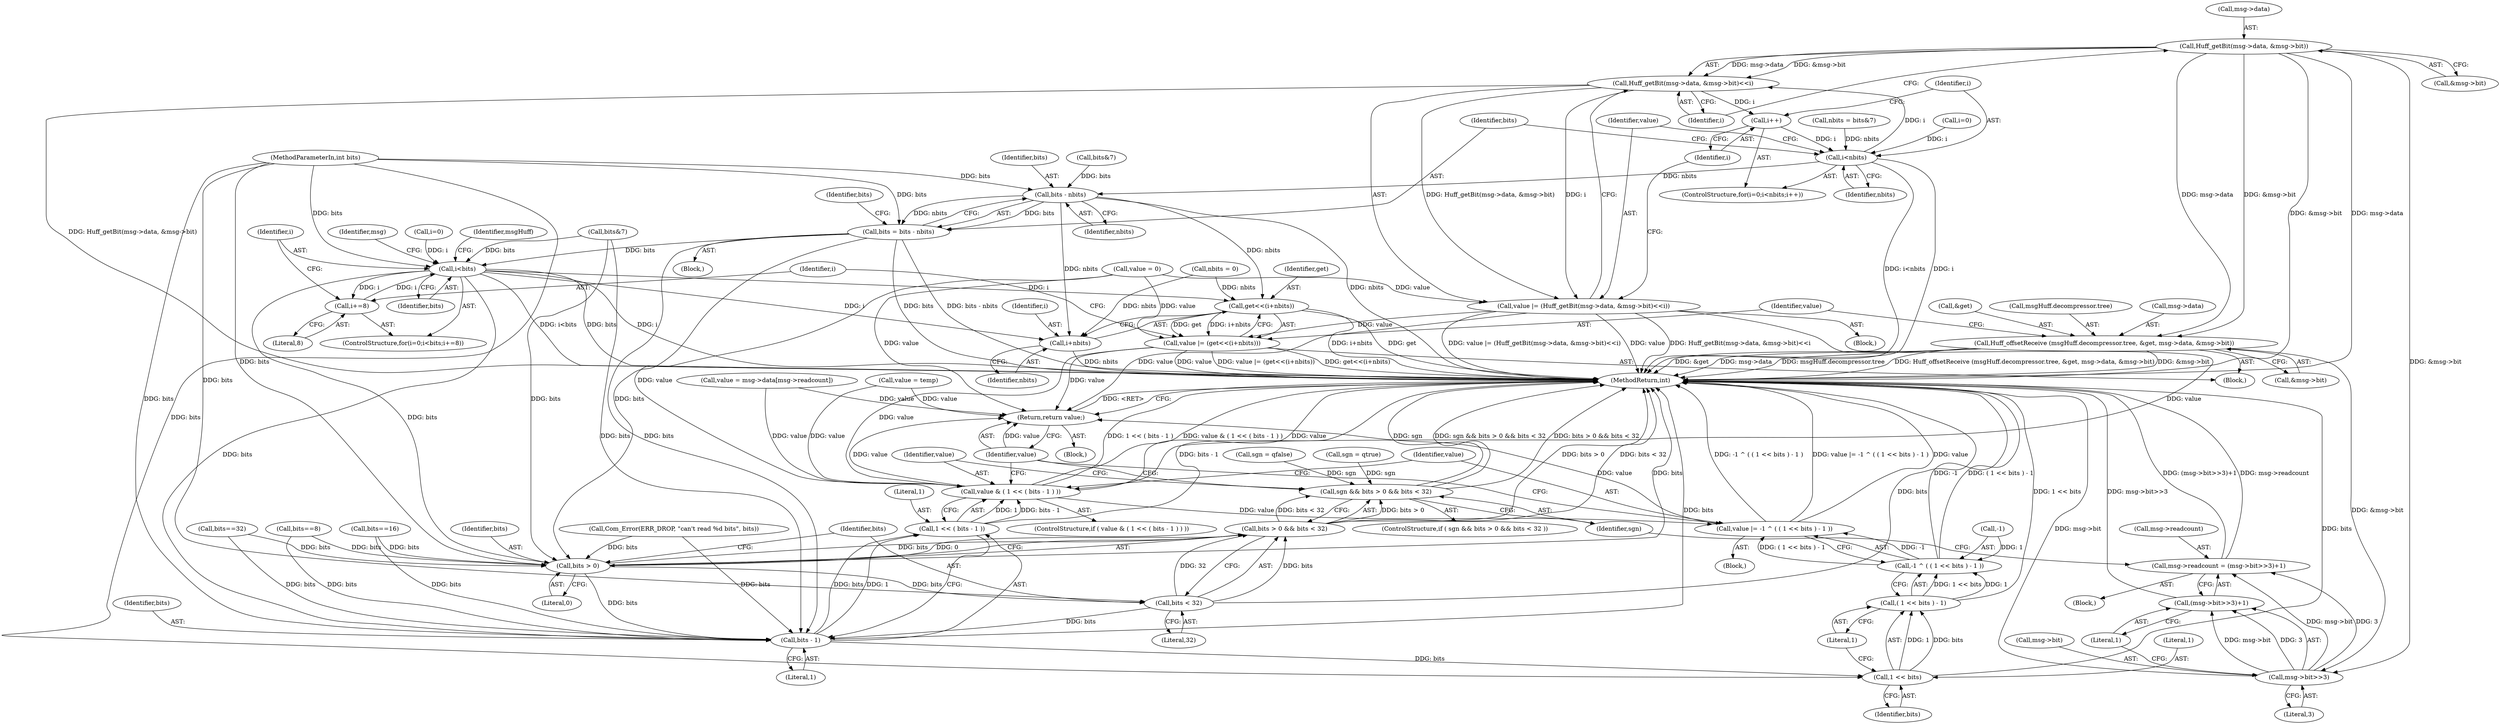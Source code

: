 digraph "1_ioq3_d2b1d124d4055c2fcbe5126863487c52fd58cca1_4@pointer" {
"1000249" [label="(Call,Huff_getBit(msg->data, &msg->bit))"];
"1000248" [label="(Call,Huff_getBit(msg->data, &msg->bit)<<i)"];
"1000243" [label="(Call,i++)"];
"1000240" [label="(Call,i<nbits)"];
"1000260" [label="(Call,bits - nbits)"];
"1000258" [label="(Call,bits = bits - nbits)"];
"1000270" [label="(Call,i<bits)"];
"1000273" [label="(Call,i+=8)"];
"1000294" [label="(Call,get<<(i+nbits))"];
"1000292" [label="(Call,value |= (get<<(i+nbits)))"];
"1000322" [label="(Call,value & ( 1 << ( bits - 1 ) ))"];
"1000330" [label="(Call,value |= -1 ^ ( ( 1 << bits ) - 1 ))"];
"1000340" [label="(Return,return value;)"];
"1000296" [label="(Call,i+nbits)"];
"1000314" [label="(Call,bits > 0)"];
"1000313" [label="(Call,bits > 0 && bits < 32)"];
"1000311" [label="(Call,sgn && bits > 0 && bits < 32)"];
"1000317" [label="(Call,bits < 32)"];
"1000326" [label="(Call,bits - 1)"];
"1000324" [label="(Call,1 << ( bits - 1 ))"];
"1000336" [label="(Call,1 << bits)"];
"1000335" [label="(Call,( 1 << bits ) - 1)"];
"1000332" [label="(Call,-1 ^ ( ( 1 << bits ) - 1 ))"];
"1000246" [label="(Call,value |= (Huff_getBit(msg->data, &msg->bit)<<i))"];
"1000277" [label="(Call,Huff_offsetReceive (msgHuff.decompressor.tree, &get, msg->data, &msg->bit))"];
"1000304" [label="(Call,msg->bit>>3)"];
"1000299" [label="(Call,msg->readcount = (msg->bit>>3)+1)"];
"1000303" [label="(Call,(msg->bit>>3)+1)"];
"1000241" [label="(Identifier,i)"];
"1000243" [label="(Call,i++)"];
"1000231" [label="(Call,nbits = bits&7)"];
"1000321" [label="(ControlStructure,if ( value & ( 1 << ( bits - 1 ) ) ))"];
"1000332" [label="(Call,-1 ^ ( ( 1 << bits ) - 1 ))"];
"1000222" [label="(Block,)"];
"1000314" [label="(Call,bits > 0)"];
"1000322" [label="(Call,value & ( 1 << ( bits - 1 ) ))"];
"1000266" [label="(ControlStructure,for(i=0;i<bits;i+=8))"];
"1000249" [label="(Call,Huff_getBit(msg->data, &msg->bit))"];
"1000262" [label="(Identifier,nbits)"];
"1000283" [label="(Call,&get)"];
"1000331" [label="(Identifier,value)"];
"1000278" [label="(Call,msgHuff.decompressor.tree)"];
"1000246" [label="(Call,value |= (Huff_getBit(msg->data, &msg->bit)<<i))"];
"1000305" [label="(Call,msg->bit)"];
"1000259" [label="(Identifier,bits)"];
"1000337" [label="(Literal,1)"];
"1000309" [label="(Literal,1)"];
"1000317" [label="(Call,bits < 32)"];
"1000333" [label="(Call,-1)"];
"1000319" [label="(Literal,32)"];
"1000257" [label="(Identifier,i)"];
"1000271" [label="(Identifier,i)"];
"1000316" [label="(Literal,0)"];
"1000311" [label="(Call,sgn && bits > 0 && bits < 32)"];
"1000292" [label="(Call,value |= (get<<(i+nbits)))"];
"1000275" [label="(Literal,8)"];
"1000328" [label="(Literal,1)"];
"1000242" [label="(Identifier,nbits)"];
"1000323" [label="(Identifier,value)"];
"1000176" [label="(Call,value = temp)"];
"1000230" [label="(Block,)"];
"1000280" [label="(Identifier,msgHuff)"];
"1000310" [label="(ControlStructure,if ( sgn && bits > 0 && bits < 32 ))"];
"1000245" [label="(Block,)"];
"1000227" [label="(Call,bits&7)"];
"1000329" [label="(Block,)"];
"1000303" [label="(Call,(msg->bit>>3)+1)"];
"1000325" [label="(Literal,1)"];
"1000313" [label="(Call,bits > 0 && bits < 32)"];
"1000335" [label="(Call,( 1 << bits ) - 1)"];
"1000244" [label="(Identifier,i)"];
"1000264" [label="(Identifier,bits)"];
"1000261" [label="(Identifier,bits)"];
"1000304" [label="(Call,msg->bit>>3)"];
"1000308" [label="(Literal,3)"];
"1000102" [label="(MethodParameterIn,int bits)"];
"1000285" [label="(Call,msg->data)"];
"1000247" [label="(Identifier,value)"];
"1000277" [label="(Call,Huff_offsetReceive (msgHuff.decompressor.tree, &get, msg->data, &msg->bit))"];
"1000250" [label="(Call,msg->data)"];
"1000191" [label="(Call,bits==32)"];
"1000301" [label="(Identifier,msg)"];
"1000260" [label="(Call,bits - nbits)"];
"1000273" [label="(Call,i+=8)"];
"1000288" [label="(Call,&msg->bit)"];
"1000139" [label="(Call,value = msg->data[msg->readcount])"];
"1000318" [label="(Identifier,bits)"];
"1000126" [label="(Call,sgn = qfalse)"];
"1000324" [label="(Call,1 << ( bits - 1 ))"];
"1000270" [label="(Call,i<bits)"];
"1000233" [label="(Call,bits&7)"];
"1000103" [label="(Block,)"];
"1000109" [label="(Call,value = 0)"];
"1000315" [label="(Identifier,bits)"];
"1000330" [label="(Call,value |= -1 ^ ( ( 1 << bits ) - 1 ))"];
"1000326" [label="(Call,bits - 1)"];
"1000267" [label="(Call,i=0)"];
"1000339" [label="(Literal,1)"];
"1000121" [label="(Call,sgn = qtrue)"];
"1000217" [label="(Call,Com_Error(ERR_DROP, \"can't read %d bits\", bits))"];
"1000295" [label="(Identifier,get)"];
"1000341" [label="(Identifier,value)"];
"1000135" [label="(Call,bits==8)"];
"1000297" [label="(Identifier,i)"];
"1000298" [label="(Identifier,nbits)"];
"1000272" [label="(Identifier,bits)"];
"1000258" [label="(Call,bits = bits - nbits)"];
"1000300" [label="(Call,msg->readcount)"];
"1000276" [label="(Block,)"];
"1000299" [label="(Call,msg->readcount = (msg->bit>>3)+1)"];
"1000223" [label="(Call,nbits = 0)"];
"1000237" [label="(Call,i=0)"];
"1000296" [label="(Call,i+nbits)"];
"1000274" [label="(Identifier,i)"];
"1000293" [label="(Identifier,value)"];
"1000327" [label="(Identifier,bits)"];
"1000160" [label="(Call,bits==16)"];
"1000248" [label="(Call,Huff_getBit(msg->data, &msg->bit)<<i)"];
"1000336" [label="(Call,1 << bits)"];
"1000294" [label="(Call,get<<(i+nbits))"];
"1000338" [label="(Identifier,bits)"];
"1000342" [label="(MethodReturn,int)"];
"1000253" [label="(Call,&msg->bit)"];
"1000236" [label="(ControlStructure,for(i=0;i<nbits;i++))"];
"1000240" [label="(Call,i<nbits)"];
"1000312" [label="(Identifier,sgn)"];
"1000340" [label="(Return,return value;)"];
"1000249" -> "1000248"  [label="AST: "];
"1000249" -> "1000253"  [label="CFG: "];
"1000250" -> "1000249"  [label="AST: "];
"1000253" -> "1000249"  [label="AST: "];
"1000257" -> "1000249"  [label="CFG: "];
"1000249" -> "1000342"  [label="DDG: &msg->bit"];
"1000249" -> "1000342"  [label="DDG: msg->data"];
"1000249" -> "1000248"  [label="DDG: msg->data"];
"1000249" -> "1000248"  [label="DDG: &msg->bit"];
"1000249" -> "1000277"  [label="DDG: msg->data"];
"1000249" -> "1000277"  [label="DDG: &msg->bit"];
"1000249" -> "1000304"  [label="DDG: &msg->bit"];
"1000248" -> "1000246"  [label="AST: "];
"1000248" -> "1000257"  [label="CFG: "];
"1000257" -> "1000248"  [label="AST: "];
"1000246" -> "1000248"  [label="CFG: "];
"1000248" -> "1000342"  [label="DDG: Huff_getBit(msg->data, &msg->bit)"];
"1000248" -> "1000243"  [label="DDG: i"];
"1000248" -> "1000246"  [label="DDG: Huff_getBit(msg->data, &msg->bit)"];
"1000248" -> "1000246"  [label="DDG: i"];
"1000240" -> "1000248"  [label="DDG: i"];
"1000243" -> "1000236"  [label="AST: "];
"1000243" -> "1000244"  [label="CFG: "];
"1000244" -> "1000243"  [label="AST: "];
"1000241" -> "1000243"  [label="CFG: "];
"1000243" -> "1000240"  [label="DDG: i"];
"1000240" -> "1000236"  [label="AST: "];
"1000240" -> "1000242"  [label="CFG: "];
"1000241" -> "1000240"  [label="AST: "];
"1000242" -> "1000240"  [label="AST: "];
"1000247" -> "1000240"  [label="CFG: "];
"1000259" -> "1000240"  [label="CFG: "];
"1000240" -> "1000342"  [label="DDG: i<nbits"];
"1000240" -> "1000342"  [label="DDG: i"];
"1000237" -> "1000240"  [label="DDG: i"];
"1000231" -> "1000240"  [label="DDG: nbits"];
"1000240" -> "1000260"  [label="DDG: nbits"];
"1000260" -> "1000258"  [label="AST: "];
"1000260" -> "1000262"  [label="CFG: "];
"1000261" -> "1000260"  [label="AST: "];
"1000262" -> "1000260"  [label="AST: "];
"1000258" -> "1000260"  [label="CFG: "];
"1000260" -> "1000342"  [label="DDG: nbits"];
"1000260" -> "1000258"  [label="DDG: bits"];
"1000260" -> "1000258"  [label="DDG: nbits"];
"1000233" -> "1000260"  [label="DDG: bits"];
"1000102" -> "1000260"  [label="DDG: bits"];
"1000260" -> "1000294"  [label="DDG: nbits"];
"1000260" -> "1000296"  [label="DDG: nbits"];
"1000258" -> "1000230"  [label="AST: "];
"1000259" -> "1000258"  [label="AST: "];
"1000264" -> "1000258"  [label="CFG: "];
"1000258" -> "1000342"  [label="DDG: bits"];
"1000258" -> "1000342"  [label="DDG: bits - nbits"];
"1000102" -> "1000258"  [label="DDG: bits"];
"1000258" -> "1000270"  [label="DDG: bits"];
"1000258" -> "1000314"  [label="DDG: bits"];
"1000258" -> "1000326"  [label="DDG: bits"];
"1000270" -> "1000266"  [label="AST: "];
"1000270" -> "1000272"  [label="CFG: "];
"1000271" -> "1000270"  [label="AST: "];
"1000272" -> "1000270"  [label="AST: "];
"1000280" -> "1000270"  [label="CFG: "];
"1000301" -> "1000270"  [label="CFG: "];
"1000270" -> "1000342"  [label="DDG: i<bits"];
"1000270" -> "1000342"  [label="DDG: bits"];
"1000270" -> "1000342"  [label="DDG: i"];
"1000267" -> "1000270"  [label="DDG: i"];
"1000273" -> "1000270"  [label="DDG: i"];
"1000227" -> "1000270"  [label="DDG: bits"];
"1000102" -> "1000270"  [label="DDG: bits"];
"1000270" -> "1000273"  [label="DDG: i"];
"1000270" -> "1000294"  [label="DDG: i"];
"1000270" -> "1000296"  [label="DDG: i"];
"1000270" -> "1000314"  [label="DDG: bits"];
"1000270" -> "1000326"  [label="DDG: bits"];
"1000273" -> "1000266"  [label="AST: "];
"1000273" -> "1000275"  [label="CFG: "];
"1000274" -> "1000273"  [label="AST: "];
"1000275" -> "1000273"  [label="AST: "];
"1000271" -> "1000273"  [label="CFG: "];
"1000294" -> "1000292"  [label="AST: "];
"1000294" -> "1000296"  [label="CFG: "];
"1000295" -> "1000294"  [label="AST: "];
"1000296" -> "1000294"  [label="AST: "];
"1000292" -> "1000294"  [label="CFG: "];
"1000294" -> "1000342"  [label="DDG: i+nbits"];
"1000294" -> "1000342"  [label="DDG: get"];
"1000294" -> "1000292"  [label="DDG: get"];
"1000294" -> "1000292"  [label="DDG: i+nbits"];
"1000223" -> "1000294"  [label="DDG: nbits"];
"1000292" -> "1000276"  [label="AST: "];
"1000293" -> "1000292"  [label="AST: "];
"1000274" -> "1000292"  [label="CFG: "];
"1000292" -> "1000342"  [label="DDG: value |= (get<<(i+nbits))"];
"1000292" -> "1000342"  [label="DDG: get<<(i+nbits)"];
"1000292" -> "1000342"  [label="DDG: value"];
"1000109" -> "1000292"  [label="DDG: value"];
"1000246" -> "1000292"  [label="DDG: value"];
"1000292" -> "1000322"  [label="DDG: value"];
"1000292" -> "1000340"  [label="DDG: value"];
"1000322" -> "1000321"  [label="AST: "];
"1000322" -> "1000324"  [label="CFG: "];
"1000323" -> "1000322"  [label="AST: "];
"1000324" -> "1000322"  [label="AST: "];
"1000331" -> "1000322"  [label="CFG: "];
"1000341" -> "1000322"  [label="CFG: "];
"1000322" -> "1000342"  [label="DDG: 1 << ( bits - 1 )"];
"1000322" -> "1000342"  [label="DDG: value & ( 1 << ( bits - 1 ) )"];
"1000322" -> "1000342"  [label="DDG: value"];
"1000139" -> "1000322"  [label="DDG: value"];
"1000109" -> "1000322"  [label="DDG: value"];
"1000176" -> "1000322"  [label="DDG: value"];
"1000246" -> "1000322"  [label="DDG: value"];
"1000324" -> "1000322"  [label="DDG: 1"];
"1000324" -> "1000322"  [label="DDG: bits - 1"];
"1000322" -> "1000330"  [label="DDG: value"];
"1000322" -> "1000340"  [label="DDG: value"];
"1000330" -> "1000329"  [label="AST: "];
"1000330" -> "1000332"  [label="CFG: "];
"1000331" -> "1000330"  [label="AST: "];
"1000332" -> "1000330"  [label="AST: "];
"1000341" -> "1000330"  [label="CFG: "];
"1000330" -> "1000342"  [label="DDG: value"];
"1000330" -> "1000342"  [label="DDG: -1 ^ ( ( 1 << bits ) - 1 )"];
"1000330" -> "1000342"  [label="DDG: value |= -1 ^ ( ( 1 << bits ) - 1 )"];
"1000332" -> "1000330"  [label="DDG: -1"];
"1000332" -> "1000330"  [label="DDG: ( 1 << bits ) - 1"];
"1000330" -> "1000340"  [label="DDG: value"];
"1000340" -> "1000103"  [label="AST: "];
"1000340" -> "1000341"  [label="CFG: "];
"1000341" -> "1000340"  [label="AST: "];
"1000342" -> "1000340"  [label="CFG: "];
"1000340" -> "1000342"  [label="DDG: <RET>"];
"1000341" -> "1000340"  [label="DDG: value"];
"1000139" -> "1000340"  [label="DDG: value"];
"1000109" -> "1000340"  [label="DDG: value"];
"1000246" -> "1000340"  [label="DDG: value"];
"1000176" -> "1000340"  [label="DDG: value"];
"1000296" -> "1000298"  [label="CFG: "];
"1000297" -> "1000296"  [label="AST: "];
"1000298" -> "1000296"  [label="AST: "];
"1000296" -> "1000342"  [label="DDG: nbits"];
"1000223" -> "1000296"  [label="DDG: nbits"];
"1000314" -> "1000313"  [label="AST: "];
"1000314" -> "1000316"  [label="CFG: "];
"1000315" -> "1000314"  [label="AST: "];
"1000316" -> "1000314"  [label="AST: "];
"1000318" -> "1000314"  [label="CFG: "];
"1000313" -> "1000314"  [label="CFG: "];
"1000314" -> "1000342"  [label="DDG: bits"];
"1000314" -> "1000313"  [label="DDG: bits"];
"1000314" -> "1000313"  [label="DDG: 0"];
"1000227" -> "1000314"  [label="DDG: bits"];
"1000135" -> "1000314"  [label="DDG: bits"];
"1000217" -> "1000314"  [label="DDG: bits"];
"1000160" -> "1000314"  [label="DDG: bits"];
"1000191" -> "1000314"  [label="DDG: bits"];
"1000102" -> "1000314"  [label="DDG: bits"];
"1000314" -> "1000317"  [label="DDG: bits"];
"1000314" -> "1000326"  [label="DDG: bits"];
"1000313" -> "1000311"  [label="AST: "];
"1000313" -> "1000317"  [label="CFG: "];
"1000317" -> "1000313"  [label="AST: "];
"1000311" -> "1000313"  [label="CFG: "];
"1000313" -> "1000342"  [label="DDG: bits > 0"];
"1000313" -> "1000342"  [label="DDG: bits < 32"];
"1000313" -> "1000311"  [label="DDG: bits > 0"];
"1000313" -> "1000311"  [label="DDG: bits < 32"];
"1000317" -> "1000313"  [label="DDG: bits"];
"1000317" -> "1000313"  [label="DDG: 32"];
"1000311" -> "1000310"  [label="AST: "];
"1000311" -> "1000312"  [label="CFG: "];
"1000312" -> "1000311"  [label="AST: "];
"1000323" -> "1000311"  [label="CFG: "];
"1000341" -> "1000311"  [label="CFG: "];
"1000311" -> "1000342"  [label="DDG: sgn"];
"1000311" -> "1000342"  [label="DDG: bits > 0 && bits < 32"];
"1000311" -> "1000342"  [label="DDG: sgn && bits > 0 && bits < 32"];
"1000126" -> "1000311"  [label="DDG: sgn"];
"1000121" -> "1000311"  [label="DDG: sgn"];
"1000317" -> "1000319"  [label="CFG: "];
"1000318" -> "1000317"  [label="AST: "];
"1000319" -> "1000317"  [label="AST: "];
"1000317" -> "1000342"  [label="DDG: bits"];
"1000102" -> "1000317"  [label="DDG: bits"];
"1000317" -> "1000326"  [label="DDG: bits"];
"1000326" -> "1000324"  [label="AST: "];
"1000326" -> "1000328"  [label="CFG: "];
"1000327" -> "1000326"  [label="AST: "];
"1000328" -> "1000326"  [label="AST: "];
"1000324" -> "1000326"  [label="CFG: "];
"1000326" -> "1000342"  [label="DDG: bits"];
"1000326" -> "1000324"  [label="DDG: bits"];
"1000326" -> "1000324"  [label="DDG: 1"];
"1000227" -> "1000326"  [label="DDG: bits"];
"1000135" -> "1000326"  [label="DDG: bits"];
"1000217" -> "1000326"  [label="DDG: bits"];
"1000160" -> "1000326"  [label="DDG: bits"];
"1000191" -> "1000326"  [label="DDG: bits"];
"1000102" -> "1000326"  [label="DDG: bits"];
"1000326" -> "1000336"  [label="DDG: bits"];
"1000325" -> "1000324"  [label="AST: "];
"1000324" -> "1000342"  [label="DDG: bits - 1"];
"1000336" -> "1000335"  [label="AST: "];
"1000336" -> "1000338"  [label="CFG: "];
"1000337" -> "1000336"  [label="AST: "];
"1000338" -> "1000336"  [label="AST: "];
"1000339" -> "1000336"  [label="CFG: "];
"1000336" -> "1000342"  [label="DDG: bits"];
"1000336" -> "1000335"  [label="DDG: 1"];
"1000336" -> "1000335"  [label="DDG: bits"];
"1000102" -> "1000336"  [label="DDG: bits"];
"1000335" -> "1000332"  [label="AST: "];
"1000335" -> "1000339"  [label="CFG: "];
"1000339" -> "1000335"  [label="AST: "];
"1000332" -> "1000335"  [label="CFG: "];
"1000335" -> "1000342"  [label="DDG: 1 << bits"];
"1000335" -> "1000332"  [label="DDG: 1 << bits"];
"1000335" -> "1000332"  [label="DDG: 1"];
"1000333" -> "1000332"  [label="AST: "];
"1000332" -> "1000342"  [label="DDG: -1"];
"1000332" -> "1000342"  [label="DDG: ( 1 << bits ) - 1"];
"1000333" -> "1000332"  [label="DDG: 1"];
"1000246" -> "1000245"  [label="AST: "];
"1000247" -> "1000246"  [label="AST: "];
"1000244" -> "1000246"  [label="CFG: "];
"1000246" -> "1000342"  [label="DDG: Huff_getBit(msg->data, &msg->bit)<<i"];
"1000246" -> "1000342"  [label="DDG: value |= (Huff_getBit(msg->data, &msg->bit)<<i)"];
"1000246" -> "1000342"  [label="DDG: value"];
"1000109" -> "1000246"  [label="DDG: value"];
"1000277" -> "1000276"  [label="AST: "];
"1000277" -> "1000288"  [label="CFG: "];
"1000278" -> "1000277"  [label="AST: "];
"1000283" -> "1000277"  [label="AST: "];
"1000285" -> "1000277"  [label="AST: "];
"1000288" -> "1000277"  [label="AST: "];
"1000293" -> "1000277"  [label="CFG: "];
"1000277" -> "1000342"  [label="DDG: msg->data"];
"1000277" -> "1000342"  [label="DDG: msgHuff.decompressor.tree"];
"1000277" -> "1000342"  [label="DDG: Huff_offsetReceive (msgHuff.decompressor.tree, &get, msg->data, &msg->bit)"];
"1000277" -> "1000342"  [label="DDG: &msg->bit"];
"1000277" -> "1000342"  [label="DDG: &get"];
"1000277" -> "1000304"  [label="DDG: &msg->bit"];
"1000304" -> "1000303"  [label="AST: "];
"1000304" -> "1000308"  [label="CFG: "];
"1000305" -> "1000304"  [label="AST: "];
"1000308" -> "1000304"  [label="AST: "];
"1000309" -> "1000304"  [label="CFG: "];
"1000304" -> "1000342"  [label="DDG: msg->bit"];
"1000304" -> "1000299"  [label="DDG: msg->bit"];
"1000304" -> "1000299"  [label="DDG: 3"];
"1000304" -> "1000303"  [label="DDG: msg->bit"];
"1000304" -> "1000303"  [label="DDG: 3"];
"1000299" -> "1000222"  [label="AST: "];
"1000299" -> "1000303"  [label="CFG: "];
"1000300" -> "1000299"  [label="AST: "];
"1000303" -> "1000299"  [label="AST: "];
"1000312" -> "1000299"  [label="CFG: "];
"1000299" -> "1000342"  [label="DDG: (msg->bit>>3)+1"];
"1000299" -> "1000342"  [label="DDG: msg->readcount"];
"1000303" -> "1000309"  [label="CFG: "];
"1000309" -> "1000303"  [label="AST: "];
"1000303" -> "1000342"  [label="DDG: msg->bit>>3"];
}
